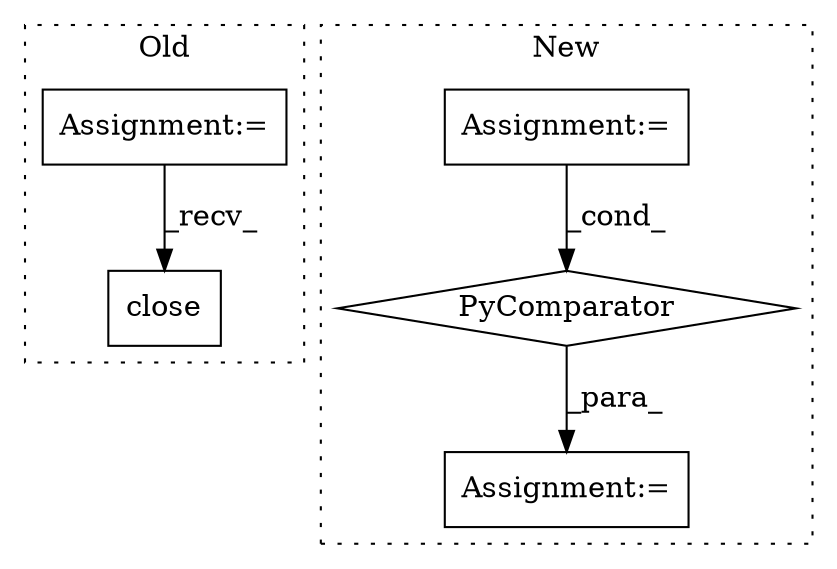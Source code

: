 digraph G {
subgraph cluster0 {
1 [label="close" a="32" s="1365" l="7" shape="box"];
4 [label="Assignment:=" a="7" s="1013" l="1" shape="box"];
label = "Old";
style="dotted";
}
subgraph cluster1 {
2 [label="PyComparator" a="113" s="1514" l="35" shape="diamond"];
3 [label="Assignment:=" a="7" s="1514" l="35" shape="box"];
5 [label="Assignment:=" a="7" s="1421" l="12" shape="box"];
label = "New";
style="dotted";
}
2 -> 5 [label="_para_"];
3 -> 2 [label="_cond_"];
4 -> 1 [label="_recv_"];
}